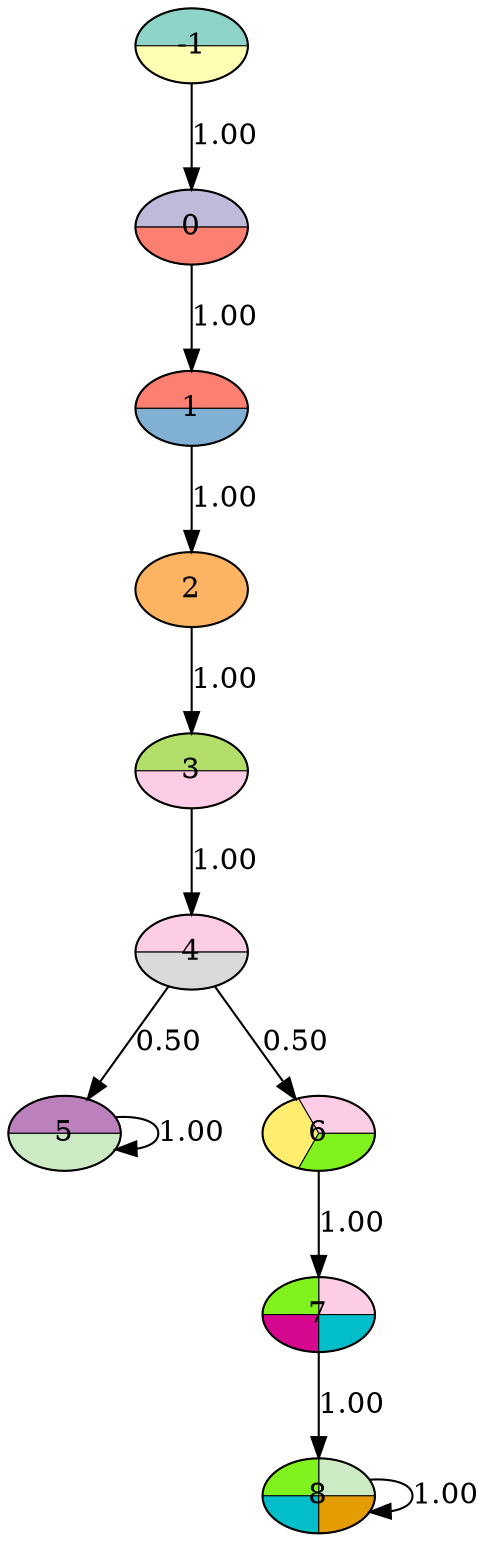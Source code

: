 digraph statespace {
node [colorscheme="set312" style=wedged]
-1 [fillcolor="1:2"]
0 [fillcolor="3:4"]
-1 -> 0 [ label="1.00" ];
1 [fillcolor="4:5"]
0 -> 1 [ label="1.00" ];
2 [style=filled fillcolor=6]
1 -> 2 [ label="1.00" ];
3 [fillcolor="7:8"]
2 -> 3 [ label="1.00" ];
4 [fillcolor="8:9"]
3 -> 4 [ label="1.00" ];
5 [fillcolor="10:11"]
4 -> 5 [ label="0.50" ];
5 -> 5 [ label="1.00" ];
6 [fillcolor="8:12:#80f31f"]
4 -> 6 [ label="0.50" ];
7 [fillcolor="8:#80f31f:#d5078e:#01beca"]
6 -> 7 [ label="1.00" ];
8 [fillcolor="11:#80f31f:#01beca:#e49c03"]
7 -> 8 [ label="1.00" ];
8 -> 8 [ label="1.00" ];
}
